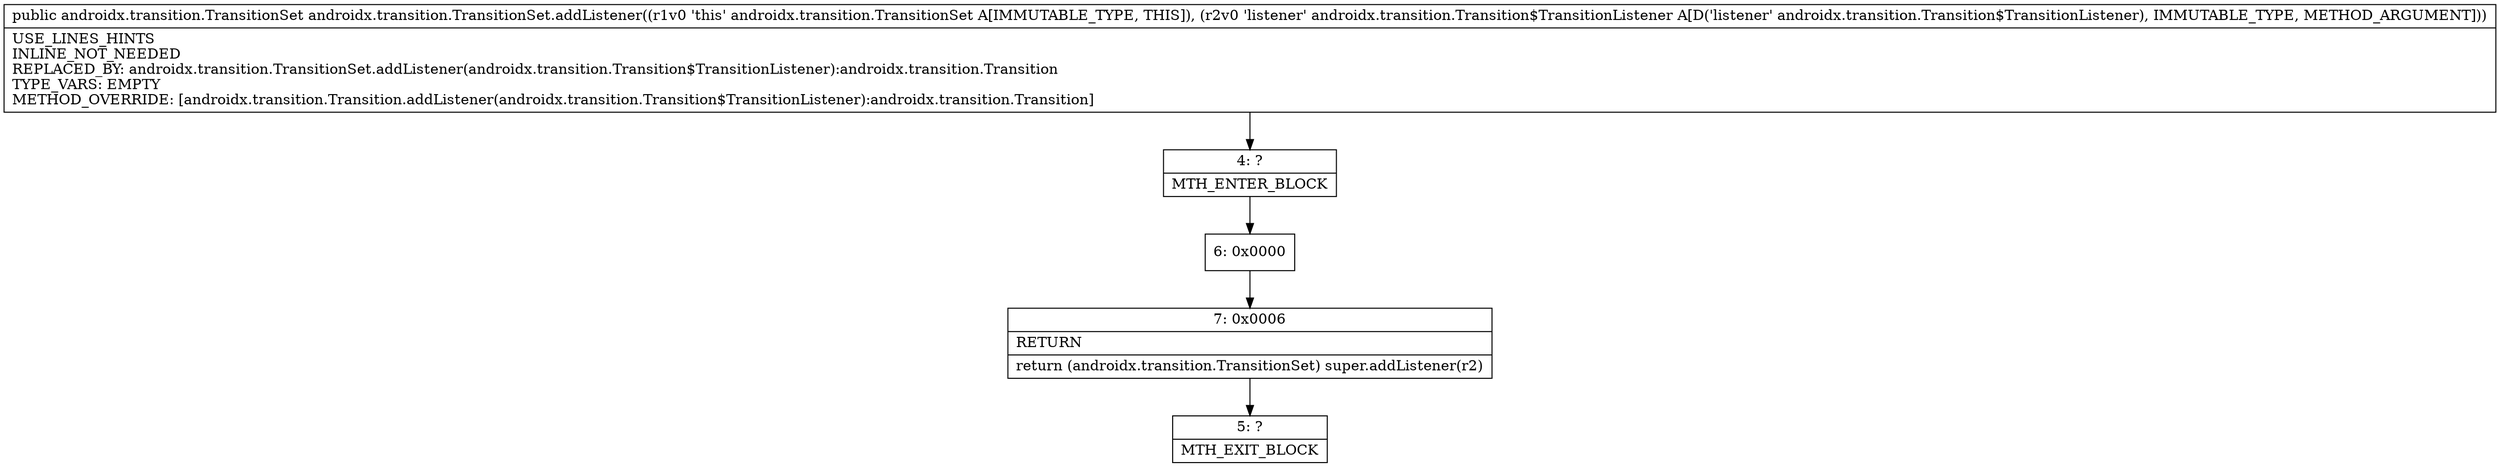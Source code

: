 digraph "CFG forandroidx.transition.TransitionSet.addListener(Landroidx\/transition\/Transition$TransitionListener;)Landroidx\/transition\/TransitionSet;" {
Node_4 [shape=record,label="{4\:\ ?|MTH_ENTER_BLOCK\l}"];
Node_6 [shape=record,label="{6\:\ 0x0000}"];
Node_7 [shape=record,label="{7\:\ 0x0006|RETURN\l|return (androidx.transition.TransitionSet) super.addListener(r2)\l}"];
Node_5 [shape=record,label="{5\:\ ?|MTH_EXIT_BLOCK\l}"];
MethodNode[shape=record,label="{public androidx.transition.TransitionSet androidx.transition.TransitionSet.addListener((r1v0 'this' androidx.transition.TransitionSet A[IMMUTABLE_TYPE, THIS]), (r2v0 'listener' androidx.transition.Transition$TransitionListener A[D('listener' androidx.transition.Transition$TransitionListener), IMMUTABLE_TYPE, METHOD_ARGUMENT]))  | USE_LINES_HINTS\lINLINE_NOT_NEEDED\lREPLACED_BY: androidx.transition.TransitionSet.addListener(androidx.transition.Transition$TransitionListener):androidx.transition.Transition\lTYPE_VARS: EMPTY\lMETHOD_OVERRIDE: [androidx.transition.Transition.addListener(androidx.transition.Transition$TransitionListener):androidx.transition.Transition]\l}"];
MethodNode -> Node_4;Node_4 -> Node_6;
Node_6 -> Node_7;
Node_7 -> Node_5;
}


